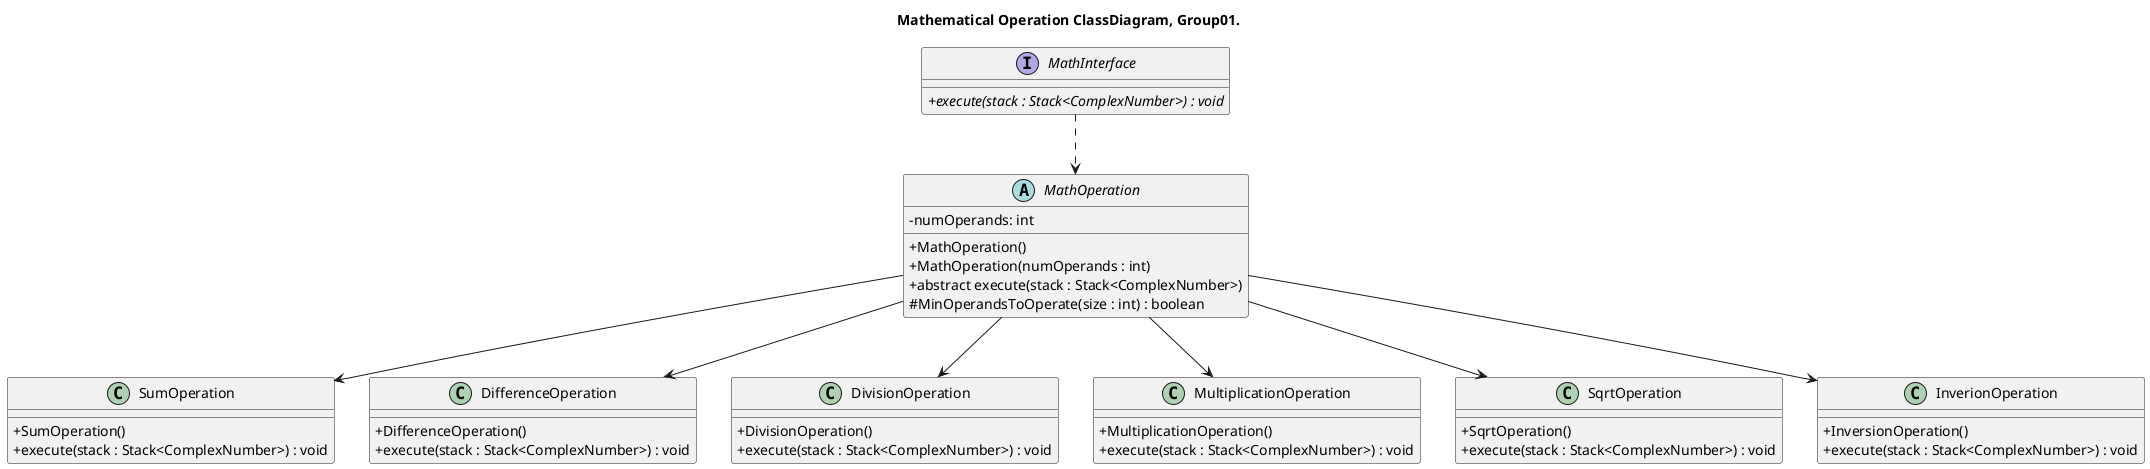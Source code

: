 @startuml ClassDiagram_group01


title Mathematical Operation ClassDiagram, Group01.

skinparam ClassAttributeIconSize 0

interface MathInterface{
	+ {abstract} execute(stack : Stack<ComplexNumber>) : void
}

abstract class MathOperation{
	- numOperands: int
	+ MathOperation()	
	+ MathOperation(numOperands : int)
	+ abstract execute(stack : Stack<ComplexNumber>)
	# MinOperandsToOperate(size : int) : boolean
}

class SumOperation{
	+ SumOperation()
	+ execute(stack : Stack<ComplexNumber>) : void
}

class DifferenceOperation{
	+ DifferenceOperation()
	+ execute(stack : Stack<ComplexNumber>) : void
}

class DivisionOperation{
	+ DivisionOperation()
	+ execute(stack : Stack<ComplexNumber>) : void
}

class MultiplicationOperation{
	+ MultiplicationOperation()
	+ execute(stack : Stack<ComplexNumber>) : void
}

class SqrtOperation{
	+ SqrtOperation()
	+ execute(stack : Stack<ComplexNumber>) : void
}

class InverionOperation{
	+ InversionOperation()
	+ execute(stack : Stack<ComplexNumber>) : void
}

MathOperation <.up. MathInterface
MathOperation --> SumOperation
MathOperation --> DifferenceOperation
MathOperation --> DivisionOperation
MathOperation --> MultiplicationOperation
MathOperation --> SqrtOperation
MathOperation --> InverionOperation

@enduml